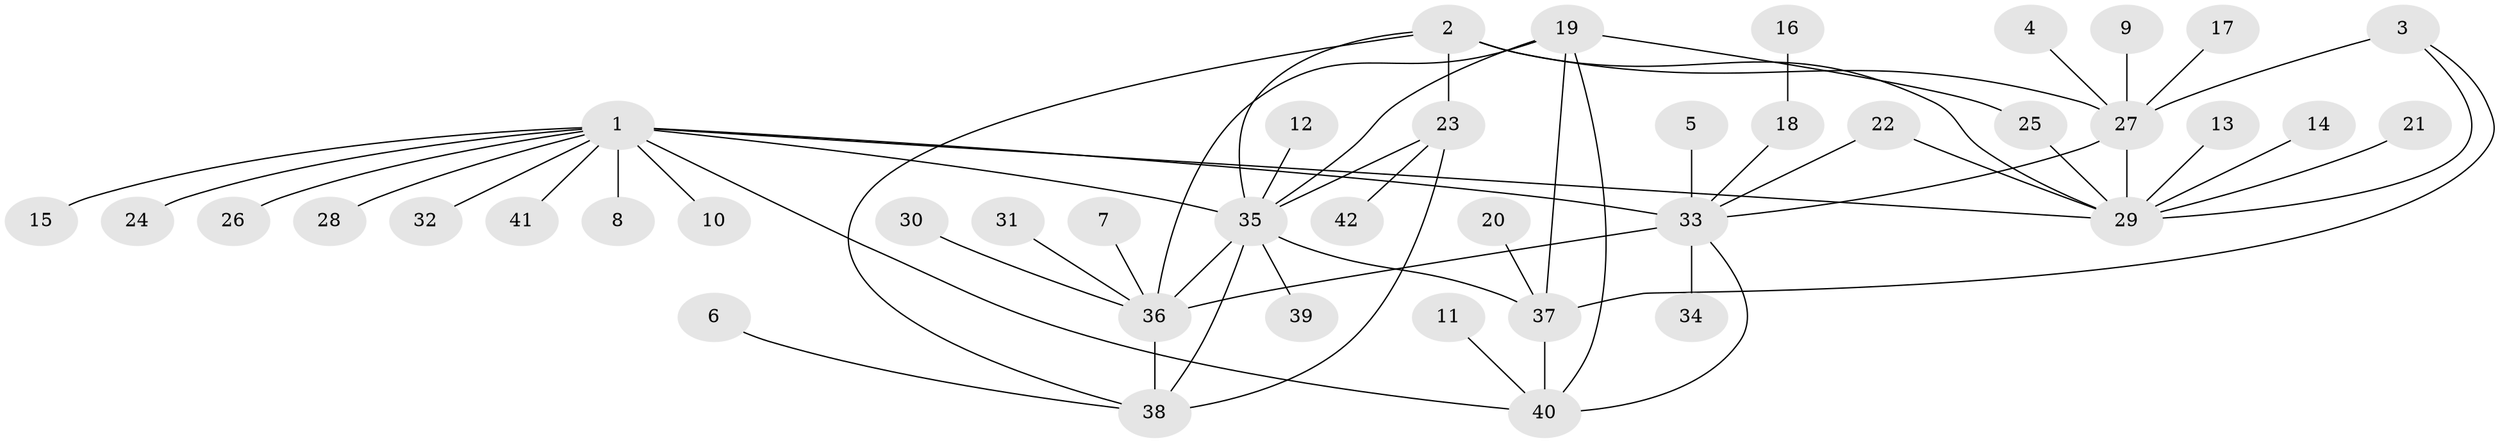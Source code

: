 // original degree distribution, {10: 0.0375, 6: 0.05, 3: 0.05, 5: 0.0375, 7: 0.0375, 8: 0.025, 4: 0.0375, 12: 0.0125, 1: 0.525, 2: 0.1875}
// Generated by graph-tools (version 1.1) at 2025/26/03/09/25 03:26:34]
// undirected, 42 vertices, 58 edges
graph export_dot {
graph [start="1"]
  node [color=gray90,style=filled];
  1;
  2;
  3;
  4;
  5;
  6;
  7;
  8;
  9;
  10;
  11;
  12;
  13;
  14;
  15;
  16;
  17;
  18;
  19;
  20;
  21;
  22;
  23;
  24;
  25;
  26;
  27;
  28;
  29;
  30;
  31;
  32;
  33;
  34;
  35;
  36;
  37;
  38;
  39;
  40;
  41;
  42;
  1 -- 8 [weight=1.0];
  1 -- 10 [weight=1.0];
  1 -- 15 [weight=1.0];
  1 -- 24 [weight=1.0];
  1 -- 26 [weight=1.0];
  1 -- 28 [weight=1.0];
  1 -- 29 [weight=1.0];
  1 -- 32 [weight=1.0];
  1 -- 33 [weight=1.0];
  1 -- 35 [weight=1.0];
  1 -- 40 [weight=2.0];
  1 -- 41 [weight=1.0];
  2 -- 23 [weight=1.0];
  2 -- 27 [weight=1.0];
  2 -- 29 [weight=1.0];
  2 -- 35 [weight=1.0];
  2 -- 38 [weight=1.0];
  3 -- 27 [weight=2.0];
  3 -- 29 [weight=1.0];
  3 -- 37 [weight=1.0];
  4 -- 27 [weight=1.0];
  5 -- 33 [weight=1.0];
  6 -- 38 [weight=1.0];
  7 -- 36 [weight=1.0];
  9 -- 27 [weight=1.0];
  11 -- 40 [weight=1.0];
  12 -- 35 [weight=1.0];
  13 -- 29 [weight=1.0];
  14 -- 29 [weight=1.0];
  16 -- 18 [weight=1.0];
  17 -- 27 [weight=1.0];
  18 -- 33 [weight=1.0];
  19 -- 25 [weight=1.0];
  19 -- 35 [weight=1.0];
  19 -- 36 [weight=1.0];
  19 -- 37 [weight=2.0];
  19 -- 40 [weight=2.0];
  20 -- 37 [weight=1.0];
  21 -- 29 [weight=1.0];
  22 -- 29 [weight=1.0];
  22 -- 33 [weight=1.0];
  23 -- 35 [weight=1.0];
  23 -- 38 [weight=1.0];
  23 -- 42 [weight=1.0];
  25 -- 29 [weight=1.0];
  27 -- 29 [weight=2.0];
  27 -- 33 [weight=1.0];
  30 -- 36 [weight=1.0];
  31 -- 36 [weight=1.0];
  33 -- 34 [weight=1.0];
  33 -- 36 [weight=4.0];
  33 -- 40 [weight=1.0];
  35 -- 36 [weight=1.0];
  35 -- 37 [weight=1.0];
  35 -- 38 [weight=1.0];
  35 -- 39 [weight=1.0];
  36 -- 38 [weight=1.0];
  37 -- 40 [weight=1.0];
}
